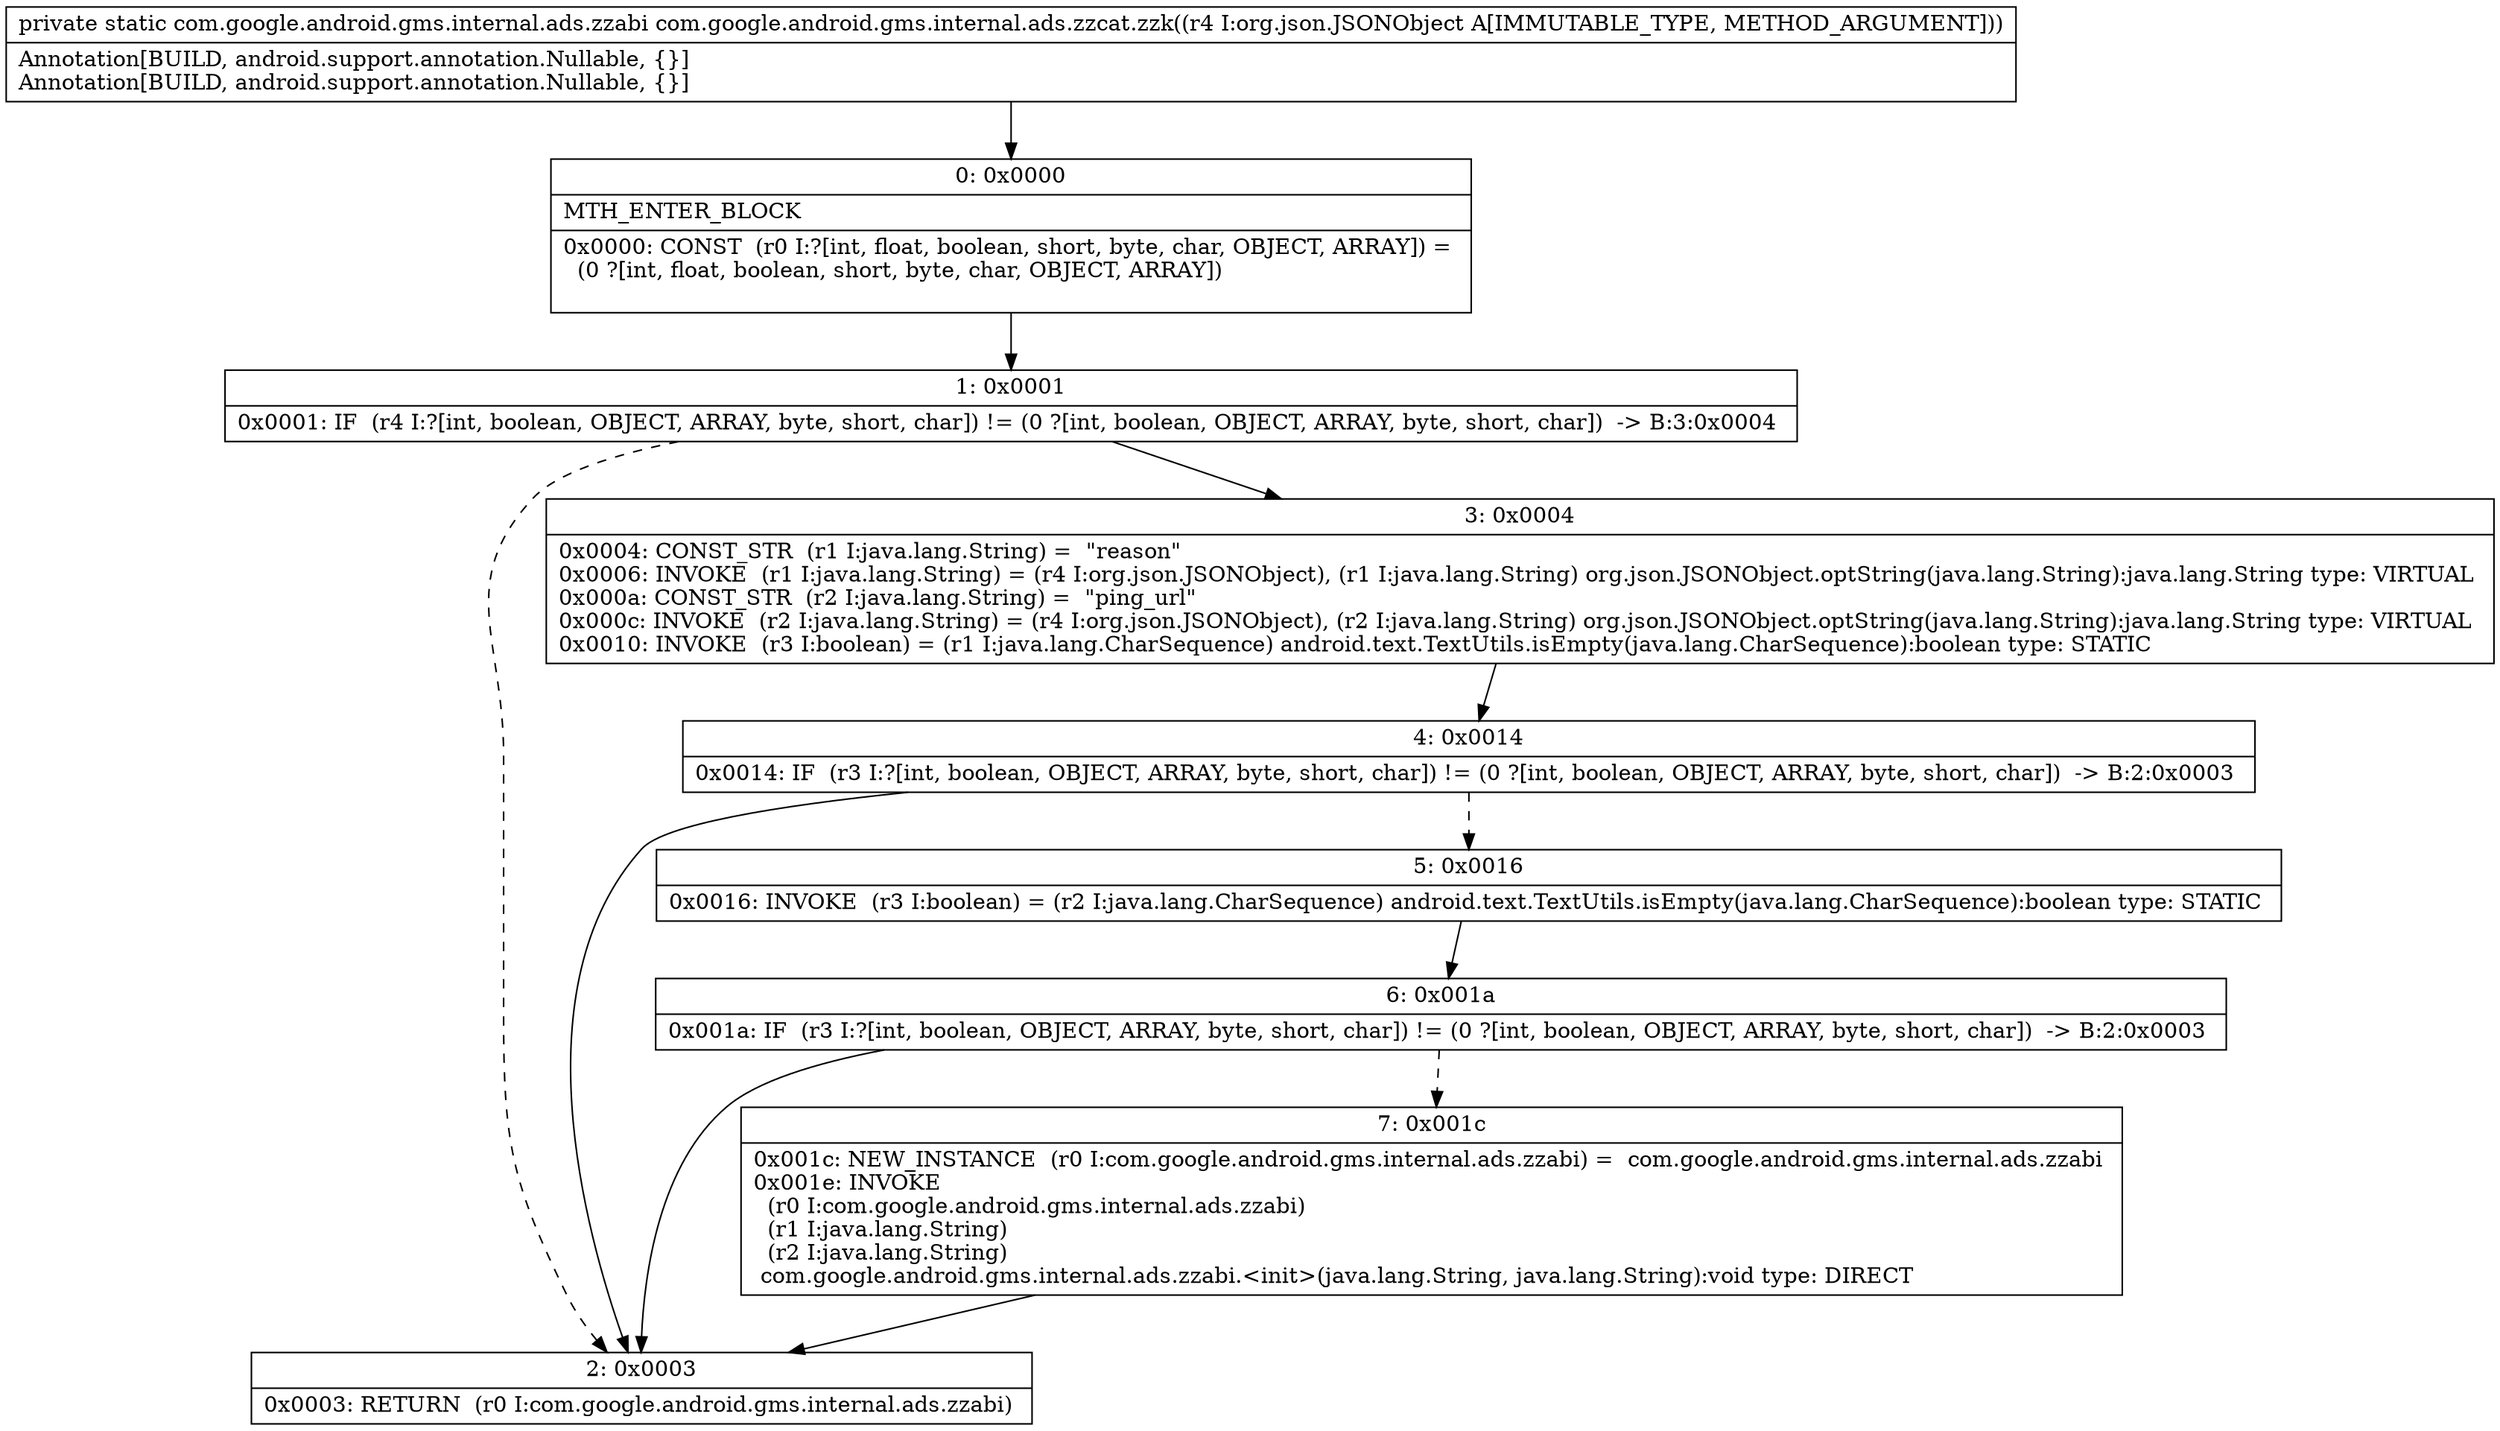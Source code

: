 digraph "CFG forcom.google.android.gms.internal.ads.zzcat.zzk(Lorg\/json\/JSONObject;)Lcom\/google\/android\/gms\/internal\/ads\/zzabi;" {
Node_0 [shape=record,label="{0\:\ 0x0000|MTH_ENTER_BLOCK\l|0x0000: CONST  (r0 I:?[int, float, boolean, short, byte, char, OBJECT, ARRAY]) = \l  (0 ?[int, float, boolean, short, byte, char, OBJECT, ARRAY])\l \l}"];
Node_1 [shape=record,label="{1\:\ 0x0001|0x0001: IF  (r4 I:?[int, boolean, OBJECT, ARRAY, byte, short, char]) != (0 ?[int, boolean, OBJECT, ARRAY, byte, short, char])  \-\> B:3:0x0004 \l}"];
Node_2 [shape=record,label="{2\:\ 0x0003|0x0003: RETURN  (r0 I:com.google.android.gms.internal.ads.zzabi) \l}"];
Node_3 [shape=record,label="{3\:\ 0x0004|0x0004: CONST_STR  (r1 I:java.lang.String) =  \"reason\" \l0x0006: INVOKE  (r1 I:java.lang.String) = (r4 I:org.json.JSONObject), (r1 I:java.lang.String) org.json.JSONObject.optString(java.lang.String):java.lang.String type: VIRTUAL \l0x000a: CONST_STR  (r2 I:java.lang.String) =  \"ping_url\" \l0x000c: INVOKE  (r2 I:java.lang.String) = (r4 I:org.json.JSONObject), (r2 I:java.lang.String) org.json.JSONObject.optString(java.lang.String):java.lang.String type: VIRTUAL \l0x0010: INVOKE  (r3 I:boolean) = (r1 I:java.lang.CharSequence) android.text.TextUtils.isEmpty(java.lang.CharSequence):boolean type: STATIC \l}"];
Node_4 [shape=record,label="{4\:\ 0x0014|0x0014: IF  (r3 I:?[int, boolean, OBJECT, ARRAY, byte, short, char]) != (0 ?[int, boolean, OBJECT, ARRAY, byte, short, char])  \-\> B:2:0x0003 \l}"];
Node_5 [shape=record,label="{5\:\ 0x0016|0x0016: INVOKE  (r3 I:boolean) = (r2 I:java.lang.CharSequence) android.text.TextUtils.isEmpty(java.lang.CharSequence):boolean type: STATIC \l}"];
Node_6 [shape=record,label="{6\:\ 0x001a|0x001a: IF  (r3 I:?[int, boolean, OBJECT, ARRAY, byte, short, char]) != (0 ?[int, boolean, OBJECT, ARRAY, byte, short, char])  \-\> B:2:0x0003 \l}"];
Node_7 [shape=record,label="{7\:\ 0x001c|0x001c: NEW_INSTANCE  (r0 I:com.google.android.gms.internal.ads.zzabi) =  com.google.android.gms.internal.ads.zzabi \l0x001e: INVOKE  \l  (r0 I:com.google.android.gms.internal.ads.zzabi)\l  (r1 I:java.lang.String)\l  (r2 I:java.lang.String)\l com.google.android.gms.internal.ads.zzabi.\<init\>(java.lang.String, java.lang.String):void type: DIRECT \l}"];
MethodNode[shape=record,label="{private static com.google.android.gms.internal.ads.zzabi com.google.android.gms.internal.ads.zzcat.zzk((r4 I:org.json.JSONObject A[IMMUTABLE_TYPE, METHOD_ARGUMENT]))  | Annotation[BUILD, android.support.annotation.Nullable, \{\}]\lAnnotation[BUILD, android.support.annotation.Nullable, \{\}]\l}"];
MethodNode -> Node_0;
Node_0 -> Node_1;
Node_1 -> Node_2[style=dashed];
Node_1 -> Node_3;
Node_3 -> Node_4;
Node_4 -> Node_2;
Node_4 -> Node_5[style=dashed];
Node_5 -> Node_6;
Node_6 -> Node_2;
Node_6 -> Node_7[style=dashed];
Node_7 -> Node_2;
}

